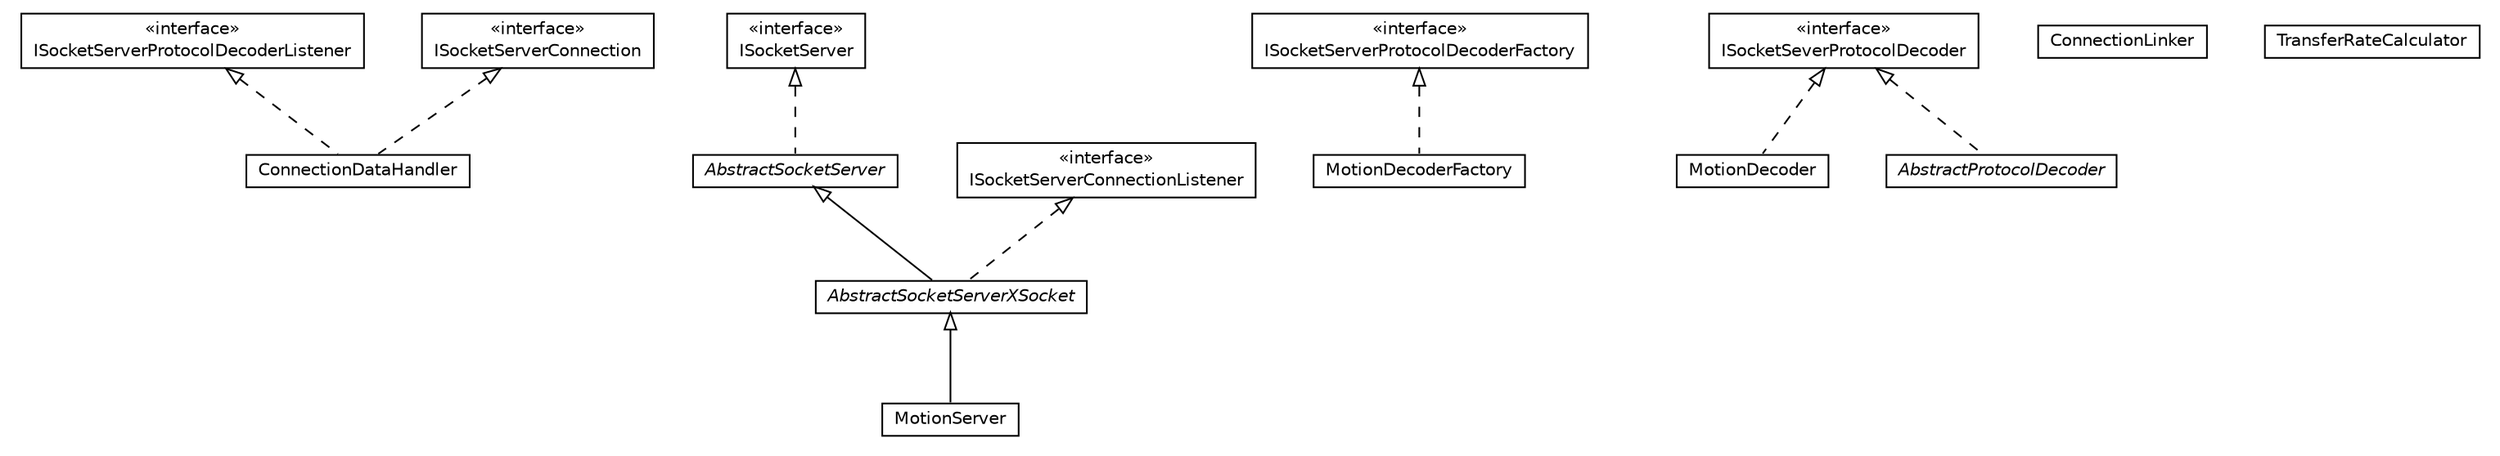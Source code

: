 #!/usr/local/bin/dot
#
# Class diagram 
# Generated by UMLGraph version R5_6-24-gf6e263 (http://www.umlgraph.org/)
#

digraph G {
	edge [fontname="Helvetica",fontsize=10,labelfontname="Helvetica",labelfontsize=10];
	node [fontname="Helvetica",fontsize=10,shape=plaintext];
	nodesep=0.25;
	ranksep=0.5;
	// org.universAAL.lddi.zwave.exporter.Server.ConnectionDataHandler
	c861220 [label=<<table title="org.universAAL.lddi.zwave.exporter.Server.ConnectionDataHandler" border="0" cellborder="1" cellspacing="0" cellpadding="2" port="p" href="./ConnectionDataHandler.html">
		<tr><td><table border="0" cellspacing="0" cellpadding="1">
<tr><td align="center" balign="center"> ConnectionDataHandler </td></tr>
		</table></td></tr>
		</table>>, URL="./ConnectionDataHandler.html", fontname="Helvetica", fontcolor="black", fontsize=10.0];
	// org.universAAL.lddi.zwave.exporter.Server.AbstractSocketServerXSocket
	c861221 [label=<<table title="org.universAAL.lddi.zwave.exporter.Server.AbstractSocketServerXSocket" border="0" cellborder="1" cellspacing="0" cellpadding="2" port="p" href="./AbstractSocketServerXSocket.html">
		<tr><td><table border="0" cellspacing="0" cellpadding="1">
<tr><td align="center" balign="center"><font face="Helvetica-Oblique"> AbstractSocketServerXSocket </font></td></tr>
		</table></td></tr>
		</table>>, URL="./AbstractSocketServerXSocket.html", fontname="Helvetica", fontcolor="black", fontsize=10.0];
	// org.universAAL.lddi.zwave.exporter.Server.ISocketServerProtocolDecoderListener
	c861222 [label=<<table title="org.universAAL.lddi.zwave.exporter.Server.ISocketServerProtocolDecoderListener" border="0" cellborder="1" cellspacing="0" cellpadding="2" port="p" href="./ISocketServerProtocolDecoderListener.html">
		<tr><td><table border="0" cellspacing="0" cellpadding="1">
<tr><td align="center" balign="center"> &#171;interface&#187; </td></tr>
<tr><td align="center" balign="center"> ISocketServerProtocolDecoderListener </td></tr>
		</table></td></tr>
		</table>>, URL="./ISocketServerProtocolDecoderListener.html", fontname="Helvetica", fontcolor="black", fontsize=10.0];
	// org.universAAL.lddi.zwave.exporter.Server.ISocketServerProtocolDecoderFactory
	c861223 [label=<<table title="org.universAAL.lddi.zwave.exporter.Server.ISocketServerProtocolDecoderFactory" border="0" cellborder="1" cellspacing="0" cellpadding="2" port="p" href="./ISocketServerProtocolDecoderFactory.html">
		<tr><td><table border="0" cellspacing="0" cellpadding="1">
<tr><td align="center" balign="center"> &#171;interface&#187; </td></tr>
<tr><td align="center" balign="center"> ISocketServerProtocolDecoderFactory </td></tr>
		</table></td></tr>
		</table>>, URL="./ISocketServerProtocolDecoderFactory.html", fontname="Helvetica", fontcolor="black", fontsize=10.0];
	// org.universAAL.lddi.zwave.exporter.Server.ISocketServer
	c861224 [label=<<table title="org.universAAL.lddi.zwave.exporter.Server.ISocketServer" border="0" cellborder="1" cellspacing="0" cellpadding="2" port="p" href="./ISocketServer.html">
		<tr><td><table border="0" cellspacing="0" cellpadding="1">
<tr><td align="center" balign="center"> &#171;interface&#187; </td></tr>
<tr><td align="center" balign="center"> ISocketServer </td></tr>
		</table></td></tr>
		</table>>, URL="./ISocketServer.html", fontname="Helvetica", fontcolor="black", fontsize=10.0];
	// org.universAAL.lddi.zwave.exporter.Server.MotionDecoder
	c861225 [label=<<table title="org.universAAL.lddi.zwave.exporter.Server.MotionDecoder" border="0" cellborder="1" cellspacing="0" cellpadding="2" port="p" href="./MotionDecoder.html">
		<tr><td><table border="0" cellspacing="0" cellpadding="1">
<tr><td align="center" balign="center"> MotionDecoder </td></tr>
		</table></td></tr>
		</table>>, URL="./MotionDecoder.html", fontname="Helvetica", fontcolor="black", fontsize=10.0];
	// org.universAAL.lddi.zwave.exporter.Server.ISocketSeverProtocolDecoder
	c861226 [label=<<table title="org.universAAL.lddi.zwave.exporter.Server.ISocketSeverProtocolDecoder" border="0" cellborder="1" cellspacing="0" cellpadding="2" port="p" href="./ISocketSeverProtocolDecoder.html">
		<tr><td><table border="0" cellspacing="0" cellpadding="1">
<tr><td align="center" balign="center"> &#171;interface&#187; </td></tr>
<tr><td align="center" balign="center"> ISocketSeverProtocolDecoder </td></tr>
		</table></td></tr>
		</table>>, URL="./ISocketSeverProtocolDecoder.html", fontname="Helvetica", fontcolor="black", fontsize=10.0];
	// org.universAAL.lddi.zwave.exporter.Server.AbstractProtocolDecoder
	c861227 [label=<<table title="org.universAAL.lddi.zwave.exporter.Server.AbstractProtocolDecoder" border="0" cellborder="1" cellspacing="0" cellpadding="2" port="p" href="./AbstractProtocolDecoder.html">
		<tr><td><table border="0" cellspacing="0" cellpadding="1">
<tr><td align="center" balign="center"><font face="Helvetica-Oblique"> AbstractProtocolDecoder </font></td></tr>
		</table></td></tr>
		</table>>, URL="./AbstractProtocolDecoder.html", fontname="Helvetica", fontcolor="black", fontsize=10.0];
	// org.universAAL.lddi.zwave.exporter.Server.AbstractSocketServer
	c861228 [label=<<table title="org.universAAL.lddi.zwave.exporter.Server.AbstractSocketServer" border="0" cellborder="1" cellspacing="0" cellpadding="2" port="p" href="./AbstractSocketServer.html">
		<tr><td><table border="0" cellspacing="0" cellpadding="1">
<tr><td align="center" balign="center"><font face="Helvetica-Oblique"> AbstractSocketServer </font></td></tr>
		</table></td></tr>
		</table>>, URL="./AbstractSocketServer.html", fontname="Helvetica", fontcolor="black", fontsize=10.0];
	// org.universAAL.lddi.zwave.exporter.Server.ISocketServerConnection
	c861229 [label=<<table title="org.universAAL.lddi.zwave.exporter.Server.ISocketServerConnection" border="0" cellborder="1" cellspacing="0" cellpadding="2" port="p" href="./ISocketServerConnection.html">
		<tr><td><table border="0" cellspacing="0" cellpadding="1">
<tr><td align="center" balign="center"> &#171;interface&#187; </td></tr>
<tr><td align="center" balign="center"> ISocketServerConnection </td></tr>
		</table></td></tr>
		</table>>, URL="./ISocketServerConnection.html", fontname="Helvetica", fontcolor="black", fontsize=10.0];
	// org.universAAL.lddi.zwave.exporter.Server.ISocketServerConnectionListener
	c861230 [label=<<table title="org.universAAL.lddi.zwave.exporter.Server.ISocketServerConnectionListener" border="0" cellborder="1" cellspacing="0" cellpadding="2" port="p" href="./ISocketServerConnectionListener.html">
		<tr><td><table border="0" cellspacing="0" cellpadding="1">
<tr><td align="center" balign="center"> &#171;interface&#187; </td></tr>
<tr><td align="center" balign="center"> ISocketServerConnectionListener </td></tr>
		</table></td></tr>
		</table>>, URL="./ISocketServerConnectionListener.html", fontname="Helvetica", fontcolor="black", fontsize=10.0];
	// org.universAAL.lddi.zwave.exporter.Server.MotionServer
	c861231 [label=<<table title="org.universAAL.lddi.zwave.exporter.Server.MotionServer" border="0" cellborder="1" cellspacing="0" cellpadding="2" port="p" href="./MotionServer.html">
		<tr><td><table border="0" cellspacing="0" cellpadding="1">
<tr><td align="center" balign="center"> MotionServer </td></tr>
		</table></td></tr>
		</table>>, URL="./MotionServer.html", fontname="Helvetica", fontcolor="black", fontsize=10.0];
	// org.universAAL.lddi.zwave.exporter.Server.ConnectionLinker
	c861232 [label=<<table title="org.universAAL.lddi.zwave.exporter.Server.ConnectionLinker" border="0" cellborder="1" cellspacing="0" cellpadding="2" port="p" href="./ConnectionLinker.html">
		<tr><td><table border="0" cellspacing="0" cellpadding="1">
<tr><td align="center" balign="center"> ConnectionLinker </td></tr>
		</table></td></tr>
		</table>>, URL="./ConnectionLinker.html", fontname="Helvetica", fontcolor="black", fontsize=10.0];
	// org.universAAL.lddi.zwave.exporter.Server.TransferRateCalculator
	c861233 [label=<<table title="org.universAAL.lddi.zwave.exporter.Server.TransferRateCalculator" border="0" cellborder="1" cellspacing="0" cellpadding="2" port="p" href="./TransferRateCalculator.html">
		<tr><td><table border="0" cellspacing="0" cellpadding="1">
<tr><td align="center" balign="center"> TransferRateCalculator </td></tr>
		</table></td></tr>
		</table>>, URL="./TransferRateCalculator.html", fontname="Helvetica", fontcolor="black", fontsize=10.0];
	// org.universAAL.lddi.zwave.exporter.Server.MotionDecoderFactory
	c861234 [label=<<table title="org.universAAL.lddi.zwave.exporter.Server.MotionDecoderFactory" border="0" cellborder="1" cellspacing="0" cellpadding="2" port="p" href="./MotionDecoderFactory.html">
		<tr><td><table border="0" cellspacing="0" cellpadding="1">
<tr><td align="center" balign="center"> MotionDecoderFactory </td></tr>
		</table></td></tr>
		</table>>, URL="./MotionDecoderFactory.html", fontname="Helvetica", fontcolor="black", fontsize=10.0];
	//org.universAAL.lddi.zwave.exporter.Server.ConnectionDataHandler implements org.universAAL.lddi.zwave.exporter.Server.ISocketServerConnection
	c861229:p -> c861220:p [dir=back,arrowtail=empty,style=dashed];
	//org.universAAL.lddi.zwave.exporter.Server.ConnectionDataHandler implements org.universAAL.lddi.zwave.exporter.Server.ISocketServerProtocolDecoderListener
	c861222:p -> c861220:p [dir=back,arrowtail=empty,style=dashed];
	//org.universAAL.lddi.zwave.exporter.Server.AbstractSocketServerXSocket extends org.universAAL.lddi.zwave.exporter.Server.AbstractSocketServer
	c861228:p -> c861221:p [dir=back,arrowtail=empty];
	//org.universAAL.lddi.zwave.exporter.Server.AbstractSocketServerXSocket implements org.universAAL.lddi.zwave.exporter.Server.ISocketServerConnectionListener
	c861230:p -> c861221:p [dir=back,arrowtail=empty,style=dashed];
	//org.universAAL.lddi.zwave.exporter.Server.MotionDecoder implements org.universAAL.lddi.zwave.exporter.Server.ISocketSeverProtocolDecoder
	c861226:p -> c861225:p [dir=back,arrowtail=empty,style=dashed];
	//org.universAAL.lddi.zwave.exporter.Server.AbstractProtocolDecoder implements org.universAAL.lddi.zwave.exporter.Server.ISocketSeverProtocolDecoder
	c861226:p -> c861227:p [dir=back,arrowtail=empty,style=dashed];
	//org.universAAL.lddi.zwave.exporter.Server.AbstractSocketServer implements org.universAAL.lddi.zwave.exporter.Server.ISocketServer
	c861224:p -> c861228:p [dir=back,arrowtail=empty,style=dashed];
	//org.universAAL.lddi.zwave.exporter.Server.MotionServer extends org.universAAL.lddi.zwave.exporter.Server.AbstractSocketServerXSocket
	c861221:p -> c861231:p [dir=back,arrowtail=empty];
	//org.universAAL.lddi.zwave.exporter.Server.MotionDecoderFactory implements org.universAAL.lddi.zwave.exporter.Server.ISocketServerProtocolDecoderFactory
	c861223:p -> c861234:p [dir=back,arrowtail=empty,style=dashed];
}

